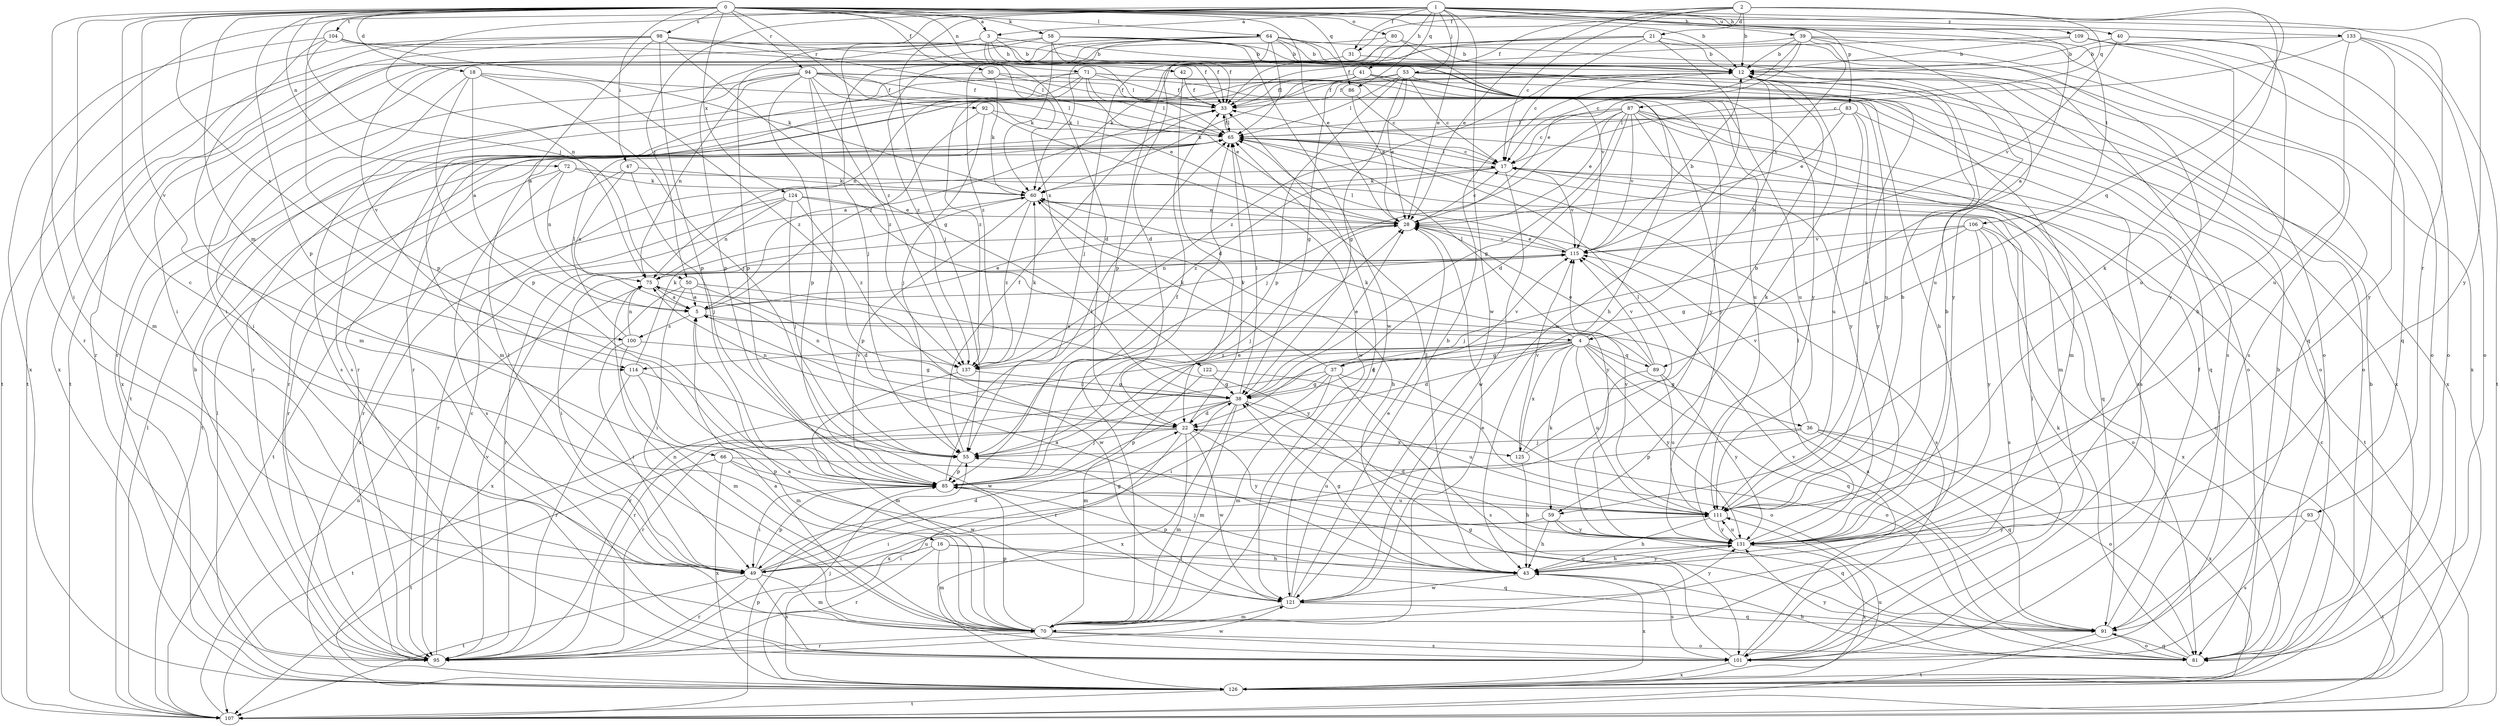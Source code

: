 strict digraph  {
0;
1;
2;
3;
4;
5;
12;
16;
17;
18;
21;
22;
28;
30;
31;
33;
36;
37;
38;
39;
40;
41;
42;
43;
47;
49;
50;
53;
55;
58;
59;
60;
64;
65;
66;
70;
71;
72;
75;
80;
81;
83;
85;
86;
87;
89;
91;
92;
93;
94;
95;
98;
100;
101;
104;
106;
107;
109;
111;
114;
115;
121;
122;
124;
125;
126;
131;
133;
137;
0 -> 3  [label=a];
0 -> 12  [label=b];
0 -> 16  [label=c];
0 -> 18  [label=d];
0 -> 28  [label=e];
0 -> 30  [label=f];
0 -> 47  [label=i];
0 -> 49  [label=i];
0 -> 50  [label=j];
0 -> 58  [label=k];
0 -> 64  [label=l];
0 -> 66  [label=m];
0 -> 70  [label=m];
0 -> 71  [label=n];
0 -> 72  [label=n];
0 -> 80  [label=o];
0 -> 83  [label=p];
0 -> 85  [label=p];
0 -> 86  [label=q];
0 -> 92  [label=r];
0 -> 93  [label=r];
0 -> 94  [label=r];
0 -> 98  [label=s];
0 -> 100  [label=s];
0 -> 104  [label=t];
0 -> 106  [label=t];
0 -> 114  [label=v];
0 -> 122  [label=x];
0 -> 124  [label=x];
1 -> 3  [label=a];
1 -> 4  [label=a];
1 -> 28  [label=e];
1 -> 31  [label=f];
1 -> 39  [label=h];
1 -> 40  [label=h];
1 -> 41  [label=h];
1 -> 50  [label=j];
1 -> 53  [label=j];
1 -> 55  [label=j];
1 -> 75  [label=n];
1 -> 86  [label=q];
1 -> 95  [label=r];
1 -> 109  [label=u];
1 -> 121  [label=w];
1 -> 131  [label=y];
1 -> 133  [label=z];
1 -> 137  [label=z];
2 -> 12  [label=b];
2 -> 17  [label=c];
2 -> 21  [label=d];
2 -> 28  [label=e];
2 -> 31  [label=f];
2 -> 33  [label=f];
2 -> 59  [label=k];
2 -> 87  [label=q];
2 -> 89  [label=q];
3 -> 12  [label=b];
3 -> 22  [label=d];
3 -> 33  [label=f];
3 -> 42  [label=h];
3 -> 65  [label=l];
3 -> 85  [label=p];
3 -> 114  [label=v];
4 -> 12  [label=b];
4 -> 22  [label=d];
4 -> 36  [label=g];
4 -> 37  [label=g];
4 -> 38  [label=g];
4 -> 59  [label=k];
4 -> 65  [label=l];
4 -> 89  [label=q];
4 -> 91  [label=q];
4 -> 95  [label=r];
4 -> 111  [label=u];
4 -> 114  [label=v];
4 -> 125  [label=x];
4 -> 131  [label=y];
4 -> 137  [label=z];
5 -> 4  [label=a];
5 -> 28  [label=e];
5 -> 33  [label=f];
5 -> 100  [label=s];
5 -> 115  [label=v];
12 -> 33  [label=f];
12 -> 59  [label=k];
12 -> 95  [label=r];
12 -> 137  [label=z];
16 -> 43  [label=h];
16 -> 49  [label=i];
16 -> 70  [label=m];
16 -> 91  [label=q];
16 -> 95  [label=r];
17 -> 60  [label=k];
17 -> 65  [label=l];
17 -> 107  [label=t];
17 -> 115  [label=v];
17 -> 121  [label=w];
17 -> 137  [label=z];
18 -> 5  [label=a];
18 -> 33  [label=f];
18 -> 49  [label=i];
18 -> 55  [label=j];
18 -> 85  [label=p];
18 -> 137  [label=z];
21 -> 12  [label=b];
21 -> 17  [label=c];
21 -> 55  [label=j];
21 -> 85  [label=p];
21 -> 121  [label=w];
21 -> 131  [label=y];
21 -> 137  [label=z];
22 -> 55  [label=j];
22 -> 65  [label=l];
22 -> 70  [label=m];
22 -> 75  [label=n];
22 -> 107  [label=t];
22 -> 121  [label=w];
22 -> 125  [label=x];
22 -> 126  [label=x];
22 -> 131  [label=y];
28 -> 17  [label=c];
28 -> 55  [label=j];
28 -> 95  [label=r];
28 -> 101  [label=s];
28 -> 115  [label=v];
30 -> 33  [label=f];
30 -> 60  [label=k];
30 -> 107  [label=t];
30 -> 131  [label=y];
31 -> 49  [label=i];
31 -> 101  [label=s];
33 -> 65  [label=l];
36 -> 55  [label=j];
36 -> 81  [label=o];
36 -> 85  [label=p];
36 -> 91  [label=q];
36 -> 115  [label=v];
36 -> 126  [label=x];
37 -> 38  [label=g];
37 -> 49  [label=i];
37 -> 60  [label=k];
37 -> 70  [label=m];
37 -> 81  [label=o];
37 -> 95  [label=r];
37 -> 101  [label=s];
37 -> 115  [label=v];
38 -> 22  [label=d];
38 -> 28  [label=e];
38 -> 65  [label=l];
38 -> 70  [label=m];
38 -> 75  [label=n];
38 -> 85  [label=p];
38 -> 95  [label=r];
38 -> 111  [label=u];
38 -> 126  [label=x];
39 -> 12  [label=b];
39 -> 17  [label=c];
39 -> 28  [label=e];
39 -> 60  [label=k];
39 -> 101  [label=s];
39 -> 115  [label=v];
39 -> 126  [label=x];
39 -> 131  [label=y];
40 -> 12  [label=b];
40 -> 43  [label=h];
40 -> 81  [label=o];
40 -> 115  [label=v];
41 -> 33  [label=f];
41 -> 38  [label=g];
41 -> 60  [label=k];
41 -> 81  [label=o];
41 -> 95  [label=r];
41 -> 111  [label=u];
41 -> 126  [label=x];
42 -> 22  [label=d];
42 -> 33  [label=f];
43 -> 5  [label=a];
43 -> 38  [label=g];
43 -> 55  [label=j];
43 -> 65  [label=l];
43 -> 85  [label=p];
43 -> 101  [label=s];
43 -> 121  [label=w];
43 -> 126  [label=x];
43 -> 131  [label=y];
47 -> 5  [label=a];
47 -> 55  [label=j];
47 -> 60  [label=k];
47 -> 95  [label=r];
49 -> 22  [label=d];
49 -> 38  [label=g];
49 -> 65  [label=l];
49 -> 70  [label=m];
49 -> 85  [label=p];
49 -> 95  [label=r];
49 -> 101  [label=s];
49 -> 107  [label=t];
49 -> 111  [label=u];
50 -> 5  [label=a];
50 -> 22  [label=d];
50 -> 49  [label=i];
50 -> 126  [label=x];
50 -> 131  [label=y];
53 -> 17  [label=c];
53 -> 28  [label=e];
53 -> 33  [label=f];
53 -> 38  [label=g];
53 -> 43  [label=h];
53 -> 65  [label=l];
53 -> 70  [label=m];
53 -> 81  [label=o];
53 -> 85  [label=p];
53 -> 95  [label=r];
53 -> 126  [label=x];
55 -> 33  [label=f];
55 -> 85  [label=p];
58 -> 12  [label=b];
58 -> 33  [label=f];
58 -> 49  [label=i];
58 -> 60  [label=k];
58 -> 107  [label=t];
58 -> 121  [label=w];
58 -> 131  [label=y];
59 -> 43  [label=h];
59 -> 49  [label=i];
59 -> 91  [label=q];
59 -> 131  [label=y];
60 -> 28  [label=e];
60 -> 43  [label=h];
60 -> 85  [label=p];
60 -> 95  [label=r];
60 -> 137  [label=z];
64 -> 12  [label=b];
64 -> 22  [label=d];
64 -> 43  [label=h];
64 -> 55  [label=j];
64 -> 65  [label=l];
64 -> 81  [label=o];
64 -> 85  [label=p];
64 -> 91  [label=q];
64 -> 107  [label=t];
64 -> 111  [label=u];
64 -> 137  [label=z];
65 -> 17  [label=c];
65 -> 33  [label=f];
65 -> 107  [label=t];
66 -> 85  [label=p];
66 -> 107  [label=t];
66 -> 111  [label=u];
66 -> 121  [label=w];
66 -> 126  [label=x];
70 -> 5  [label=a];
70 -> 28  [label=e];
70 -> 33  [label=f];
70 -> 65  [label=l];
70 -> 75  [label=n];
70 -> 81  [label=o];
70 -> 85  [label=p];
70 -> 95  [label=r];
70 -> 101  [label=s];
71 -> 28  [label=e];
71 -> 33  [label=f];
71 -> 65  [label=l];
71 -> 70  [label=m];
71 -> 75  [label=n];
71 -> 81  [label=o];
71 -> 101  [label=s];
71 -> 111  [label=u];
71 -> 137  [label=z];
72 -> 60  [label=k];
72 -> 75  [label=n];
72 -> 91  [label=q];
72 -> 95  [label=r];
72 -> 101  [label=s];
75 -> 5  [label=a];
75 -> 121  [label=w];
80 -> 12  [label=b];
80 -> 60  [label=k];
80 -> 95  [label=r];
80 -> 115  [label=v];
81 -> 12  [label=b];
81 -> 43  [label=h];
81 -> 60  [label=k];
81 -> 91  [label=q];
81 -> 131  [label=y];
83 -> 28  [label=e];
83 -> 65  [label=l];
83 -> 95  [label=r];
83 -> 101  [label=s];
83 -> 111  [label=u];
83 -> 131  [label=y];
85 -> 28  [label=e];
85 -> 33  [label=f];
85 -> 49  [label=i];
85 -> 65  [label=l];
85 -> 91  [label=q];
85 -> 111  [label=u];
86 -> 17  [label=c];
86 -> 28  [label=e];
87 -> 17  [label=c];
87 -> 22  [label=d];
87 -> 28  [label=e];
87 -> 38  [label=g];
87 -> 55  [label=j];
87 -> 65  [label=l];
87 -> 70  [label=m];
87 -> 91  [label=q];
87 -> 101  [label=s];
87 -> 115  [label=v];
87 -> 131  [label=y];
89 -> 28  [label=e];
89 -> 60  [label=k];
89 -> 95  [label=r];
89 -> 111  [label=u];
89 -> 115  [label=v];
89 -> 131  [label=y];
91 -> 5  [label=a];
91 -> 33  [label=f];
91 -> 81  [label=o];
91 -> 107  [label=t];
92 -> 5  [label=a];
92 -> 55  [label=j];
92 -> 65  [label=l];
92 -> 121  [label=w];
93 -> 101  [label=s];
93 -> 107  [label=t];
93 -> 131  [label=y];
94 -> 28  [label=e];
94 -> 33  [label=f];
94 -> 55  [label=j];
94 -> 65  [label=l];
94 -> 75  [label=n];
94 -> 85  [label=p];
94 -> 101  [label=s];
94 -> 111  [label=u];
94 -> 126  [label=x];
94 -> 131  [label=y];
94 -> 137  [label=z];
95 -> 12  [label=b];
95 -> 17  [label=c];
95 -> 115  [label=v];
95 -> 121  [label=w];
98 -> 5  [label=a];
98 -> 12  [label=b];
98 -> 38  [label=g];
98 -> 65  [label=l];
98 -> 85  [label=p];
98 -> 95  [label=r];
98 -> 107  [label=t];
98 -> 111  [label=u];
98 -> 126  [label=x];
100 -> 38  [label=g];
100 -> 49  [label=i];
100 -> 65  [label=l];
100 -> 70  [label=m];
100 -> 75  [label=n];
101 -> 5  [label=a];
101 -> 38  [label=g];
101 -> 65  [label=l];
101 -> 115  [label=v];
101 -> 126  [label=x];
104 -> 12  [label=b];
104 -> 33  [label=f];
104 -> 60  [label=k];
104 -> 70  [label=m];
104 -> 85  [label=p];
104 -> 126  [label=x];
106 -> 38  [label=g];
106 -> 55  [label=j];
106 -> 81  [label=o];
106 -> 101  [label=s];
106 -> 115  [label=v];
106 -> 126  [label=x];
106 -> 131  [label=y];
107 -> 17  [label=c];
107 -> 65  [label=l];
107 -> 75  [label=n];
107 -> 85  [label=p];
109 -> 12  [label=b];
109 -> 33  [label=f];
109 -> 81  [label=o];
109 -> 91  [label=q];
109 -> 111  [label=u];
111 -> 12  [label=b];
111 -> 22  [label=d];
111 -> 43  [label=h];
111 -> 115  [label=v];
111 -> 131  [label=y];
114 -> 60  [label=k];
114 -> 70  [label=m];
114 -> 95  [label=r];
114 -> 121  [label=w];
115 -> 12  [label=b];
115 -> 28  [label=e];
115 -> 49  [label=i];
115 -> 65  [label=l];
115 -> 75  [label=n];
121 -> 12  [label=b];
121 -> 28  [label=e];
121 -> 70  [label=m];
121 -> 91  [label=q];
121 -> 131  [label=y];
122 -> 38  [label=g];
122 -> 70  [label=m];
122 -> 81  [label=o];
124 -> 28  [label=e];
124 -> 55  [label=j];
124 -> 75  [label=n];
124 -> 107  [label=t];
124 -> 126  [label=x];
124 -> 131  [label=y];
124 -> 137  [label=z];
125 -> 12  [label=b];
125 -> 43  [label=h];
125 -> 65  [label=l];
125 -> 115  [label=v];
126 -> 12  [label=b];
126 -> 17  [label=c];
126 -> 55  [label=j];
126 -> 65  [label=l];
126 -> 107  [label=t];
126 -> 111  [label=u];
131 -> 12  [label=b];
131 -> 43  [label=h];
131 -> 49  [label=i];
131 -> 65  [label=l];
131 -> 111  [label=u];
131 -> 126  [label=x];
133 -> 12  [label=b];
133 -> 17  [label=c];
133 -> 81  [label=o];
133 -> 107  [label=t];
133 -> 111  [label=u];
133 -> 131  [label=y];
137 -> 38  [label=g];
137 -> 60  [label=k];
137 -> 70  [label=m];
}
